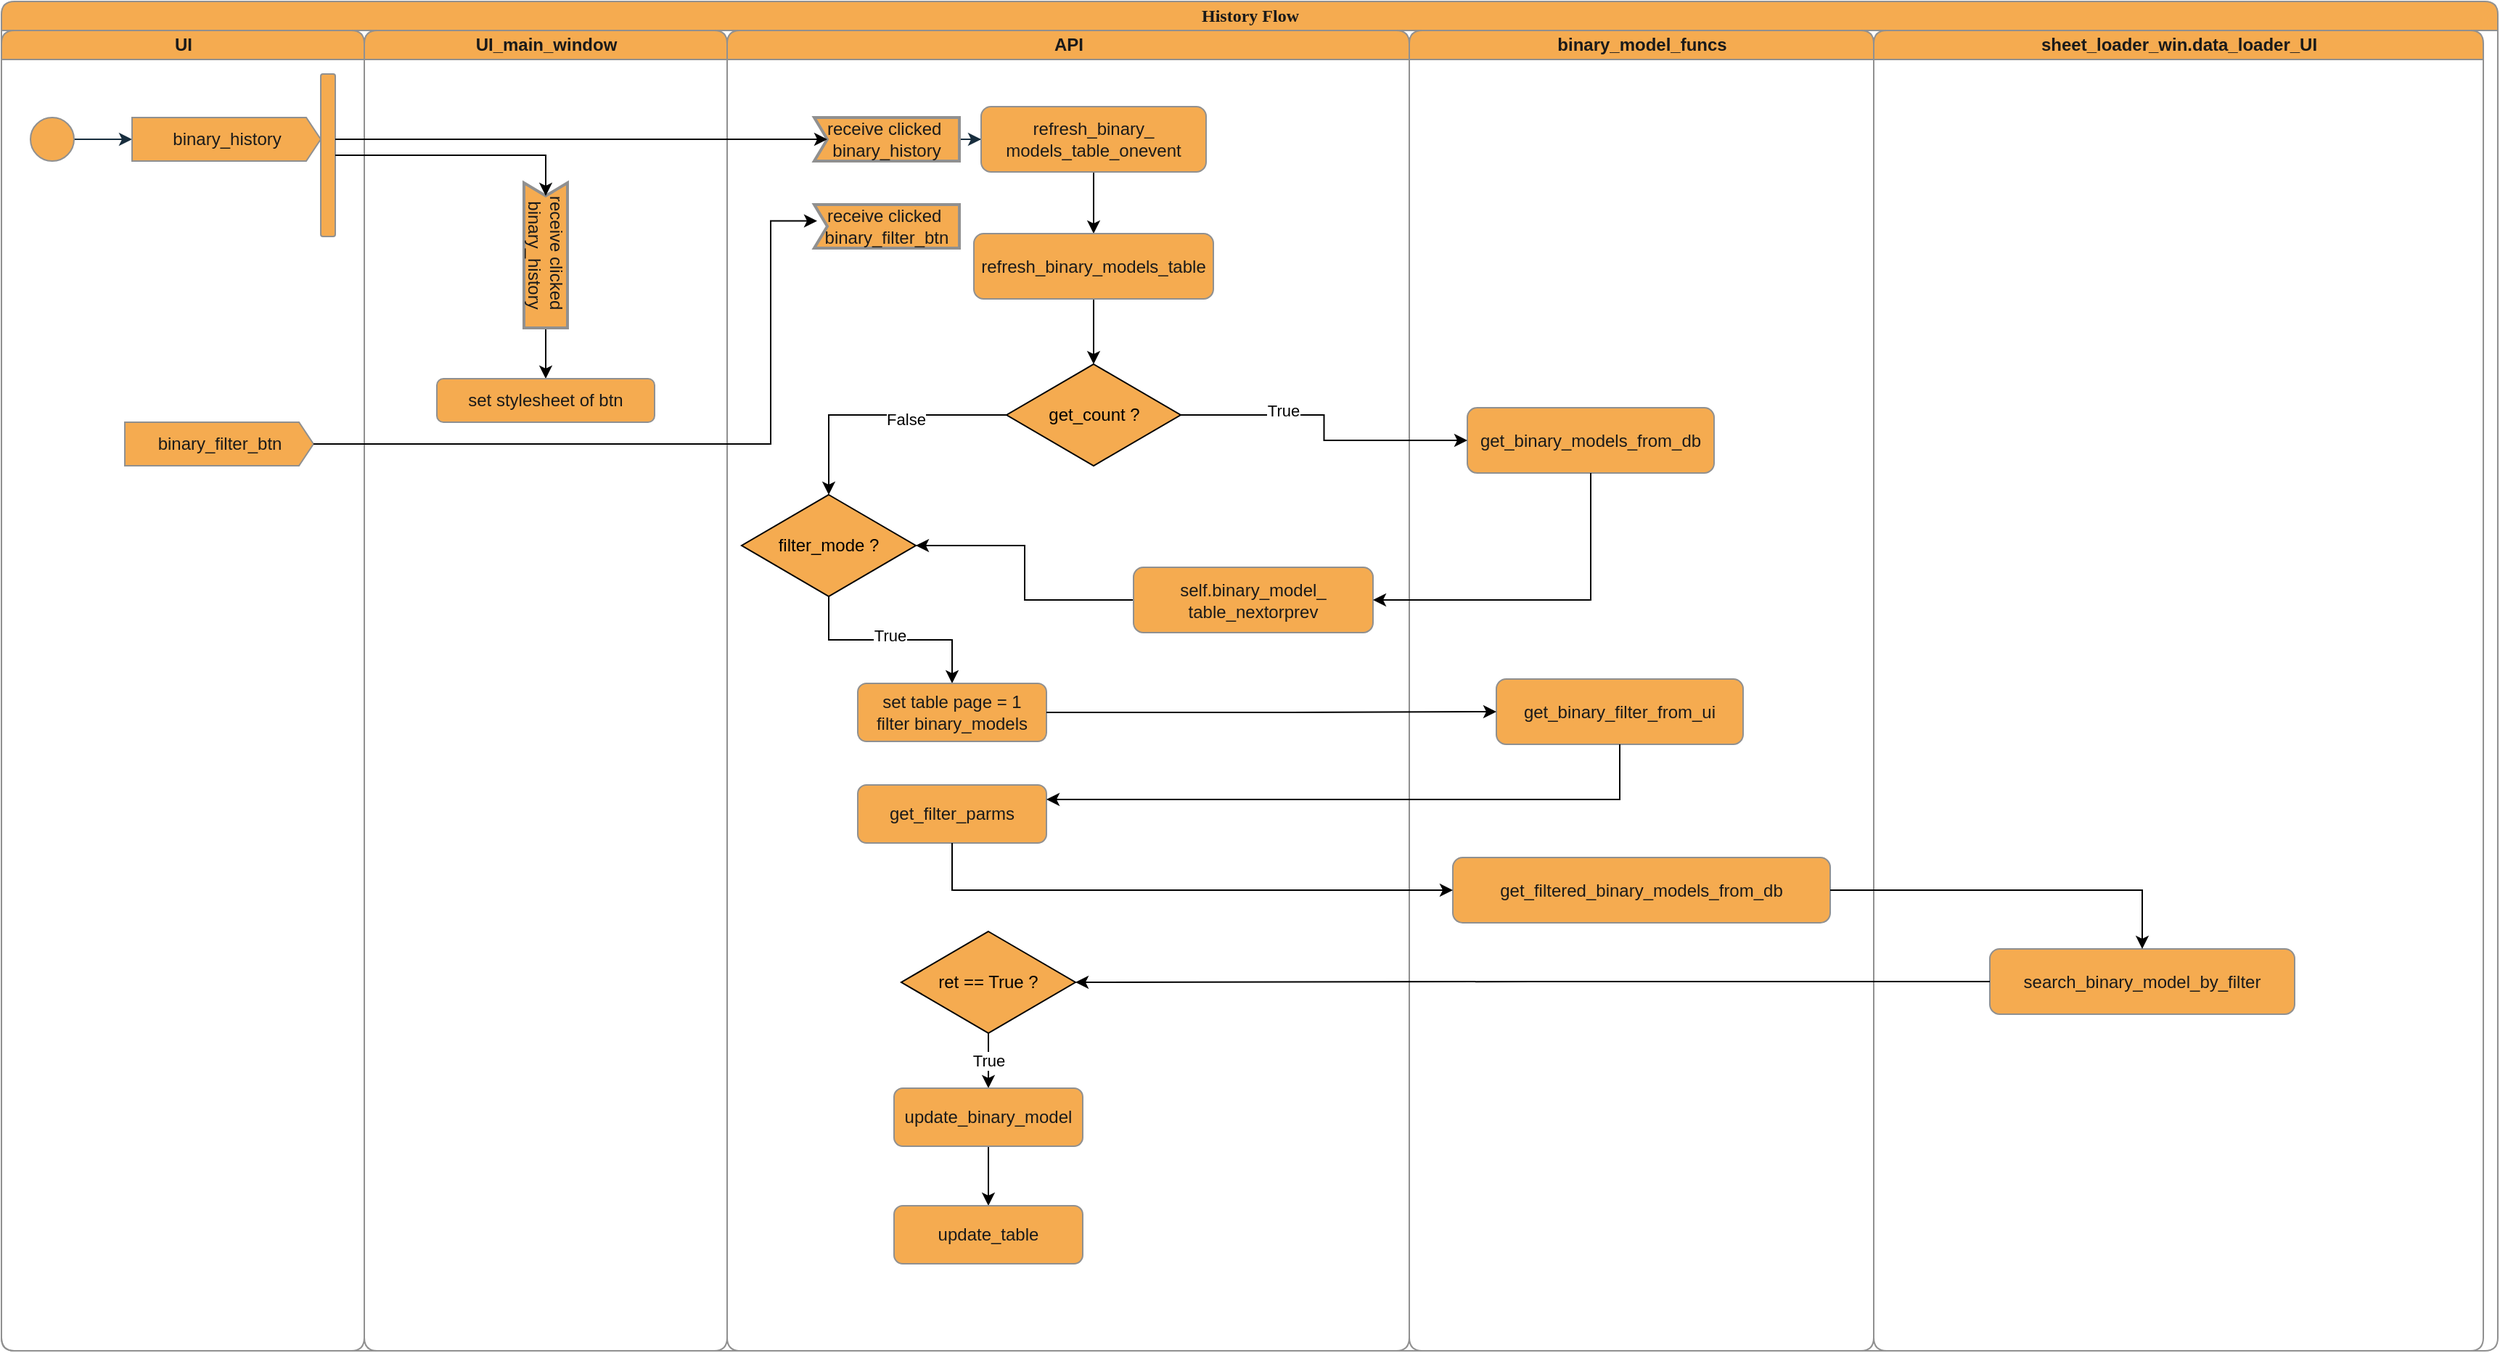 <mxfile version="21.1.4" type="device">
  <diagram name="Page-1" id="0783ab3e-0a74-02c8-0abd-f7b4e66b4bec">
    <mxGraphModel dx="4540" dy="2380" grid="1" gridSize="10" guides="1" tooltips="1" connect="1" arrows="1" fold="1" page="1" pageScale="1" pageWidth="2500" pageHeight="1400" background="none" math="0" shadow="0">
      <root>
        <mxCell id="0" />
        <mxCell id="1" parent="0" />
        <mxCell id="1c1d494c118603dd-1" value="History Flow" style="swimlane;html=1;childLayout=stackLayout;startSize=20;rounded=1;shadow=0;comic=0;labelBackgroundColor=none;strokeWidth=1;fontFamily=Verdana;fontSize=12;align=center;fillColor=#F5AB50;strokeColor=#909090;fontColor=#1A1A1A;" parent="1" vertex="1">
          <mxGeometry x="360" y="110" width="1720" height="930" as="geometry" />
        </mxCell>
        <mxCell id="1c1d494c118603dd-2" value="UI" style="swimlane;html=1;startSize=20;labelBackgroundColor=none;fillColor=#F5AB50;strokeColor=#909090;fontColor=#1A1A1A;rounded=1;" parent="1c1d494c118603dd-1" vertex="1">
          <mxGeometry y="20" width="250" height="910" as="geometry">
            <mxRectangle y="20" width="40" height="2770" as="alternateBounds" />
          </mxGeometry>
        </mxCell>
        <mxCell id="0ttMGwkUPAn2IfLDutRi-9" style="edgeStyle=orthogonalEdgeStyle;rounded=1;orthogonalLoop=1;jettySize=auto;html=1;strokeColor=#182E3E;fontColor=default;labelBackgroundColor=none;" parent="1c1d494c118603dd-2" source="60571a20871a0731-4" target="0ttMGwkUPAn2IfLDutRi-3" edge="1">
          <mxGeometry relative="1" as="geometry">
            <Array as="points">
              <mxPoint x="90" y="75" />
            </Array>
          </mxGeometry>
        </mxCell>
        <mxCell id="60571a20871a0731-4" value="" style="ellipse;whiteSpace=wrap;html=1;rounded=1;shadow=0;comic=0;labelBackgroundColor=none;strokeWidth=1;fillColor=#F5AB50;fontFamily=Verdana;fontSize=12;align=center;strokeColor=#909090;fontColor=#1A1A1A;" parent="1c1d494c118603dd-2" vertex="1">
          <mxGeometry x="20" y="60" width="30" height="30" as="geometry" />
        </mxCell>
        <mxCell id="0ttMGwkUPAn2IfLDutRi-3" value="binary_history" style="html=1;shadow=0;dashed=0;align=center;verticalAlign=middle;shape=mxgraph.arrows2.arrow;dy=0;dx=10;notch=0;labelBackgroundColor=none;fillColor=#F5AB50;strokeColor=#909090;fontColor=#1A1A1A;rounded=1;" parent="1c1d494c118603dd-2" vertex="1">
          <mxGeometry x="90" y="60" width="130" height="30" as="geometry" />
        </mxCell>
        <mxCell id="LzMdF5yWvqr9AUWOiEUe-1" value="" style="whiteSpace=wrap;html=1;rounded=1;shadow=0;comic=0;labelBackgroundColor=none;strokeWidth=1;fillColor=#F5AB50;fontFamily=Verdana;fontSize=12;align=center;rotation=0;direction=north;strokeColor=#909090;fontColor=#1A1A1A;" parent="1c1d494c118603dd-2" vertex="1">
          <mxGeometry x="220" y="30" width="10" height="112" as="geometry" />
        </mxCell>
        <mxCell id="ZyaZuUTQX9E7n-YZ997y-89" value="binary_filter_btn" style="html=1;shadow=0;dashed=0;align=center;verticalAlign=middle;shape=mxgraph.arrows2.arrow;dy=0;dx=10;notch=0;labelBackgroundColor=none;fillColor=#F5AB50;strokeColor=#909090;fontColor=#1A1A1A;rounded=1;" parent="1c1d494c118603dd-2" vertex="1">
          <mxGeometry x="85" y="270" width="130" height="30" as="geometry" />
        </mxCell>
        <mxCell id="1c1d494c118603dd-3" value="UI_main_window" style="swimlane;html=1;startSize=20;labelBackgroundColor=none;fillColor=#F5AB50;strokeColor=#909090;fontColor=#1A1A1A;rounded=1;" parent="1c1d494c118603dd-1" vertex="1">
          <mxGeometry x="250" y="20" width="250" height="910" as="geometry" />
        </mxCell>
        <mxCell id="LzMdF5yWvqr9AUWOiEUe-7" style="edgeStyle=orthogonalEdgeStyle;rounded=0;orthogonalLoop=1;jettySize=auto;html=1;" parent="1c1d494c118603dd-3" source="LzMdF5yWvqr9AUWOiEUe-3" target="0ttMGwkUPAn2IfLDutRi-56" edge="1">
          <mxGeometry relative="1" as="geometry" />
        </mxCell>
        <mxCell id="LzMdF5yWvqr9AUWOiEUe-3" value="receive clicked&amp;nbsp;&lt;br&gt;binary_history" style="html=1;shape=mxgraph.sysml.accEvent;strokeWidth=2;whiteSpace=wrap;align=center;strokeColor=#909090;fontColor=#1A1A1A;fillColor=#F5AB50;labelBackgroundColor=none;rounded=1;rotation=90;" parent="1c1d494c118603dd-3" vertex="1">
          <mxGeometry x="75" y="140" width="100" height="30" as="geometry" />
        </mxCell>
        <mxCell id="0ttMGwkUPAn2IfLDutRi-56" value="set stylesheet of btn" style="rounded=1;whiteSpace=wrap;html=1;strokeColor=#909090;fontColor=#1A1A1A;fillColor=#F5AB50;labelBackgroundColor=none;" parent="1c1d494c118603dd-3" vertex="1">
          <mxGeometry x="50" y="240" width="150" height="30" as="geometry" />
        </mxCell>
        <mxCell id="iVWesP0wvM5eVoUu-c5u-1" value="API" style="swimlane;html=1;startSize=20;labelBackgroundColor=none;fillColor=#F5AB50;strokeColor=#909090;fontColor=#1A1A1A;rounded=1;" parent="1c1d494c118603dd-1" vertex="1">
          <mxGeometry x="500" y="20" width="470" height="910" as="geometry" />
        </mxCell>
        <mxCell id="0ttMGwkUPAn2IfLDutRi-30" value="" style="edgeStyle=orthogonalEdgeStyle;rounded=1;orthogonalLoop=1;jettySize=auto;html=1;strokeColor=#182E3E;fontColor=default;labelBackgroundColor=none;" parent="iVWesP0wvM5eVoUu-c5u-1" source="0ttMGwkUPAn2IfLDutRi-20" target="0ttMGwkUPAn2IfLDutRi-29" edge="1">
          <mxGeometry relative="1" as="geometry" />
        </mxCell>
        <mxCell id="0ttMGwkUPAn2IfLDutRi-20" value="receive clicked&amp;nbsp;&lt;br&gt;binary_history" style="html=1;shape=mxgraph.sysml.accEvent;strokeWidth=2;whiteSpace=wrap;align=center;strokeColor=#909090;fontColor=#1A1A1A;fillColor=#F5AB50;labelBackgroundColor=none;rounded=1;" parent="iVWesP0wvM5eVoUu-c5u-1" vertex="1">
          <mxGeometry x="60" y="60" width="100" height="30" as="geometry" />
        </mxCell>
        <mxCell id="ZyaZuUTQX9E7n-YZ997y-1" style="edgeStyle=orthogonalEdgeStyle;rounded=0;orthogonalLoop=1;jettySize=auto;html=1;entryX=0.5;entryY=0;entryDx=0;entryDy=0;" parent="iVWesP0wvM5eVoUu-c5u-1" source="0ttMGwkUPAn2IfLDutRi-29" target="LzMdF5yWvqr9AUWOiEUe-11" edge="1">
          <mxGeometry relative="1" as="geometry" />
        </mxCell>
        <mxCell id="0ttMGwkUPAn2IfLDutRi-29" value="refresh_binary_&lt;br&gt;models_table_onevent" style="rounded=1;whiteSpace=wrap;html=1;strokeColor=#909090;fontColor=#1A1A1A;fillColor=#F5AB50;labelBackgroundColor=none;" parent="iVWesP0wvM5eVoUu-c5u-1" vertex="1">
          <mxGeometry x="175" y="52.5" width="155" height="45" as="geometry" />
        </mxCell>
        <mxCell id="ZyaZuUTQX9E7n-YZ997y-5" style="edgeStyle=orthogonalEdgeStyle;rounded=0;orthogonalLoop=1;jettySize=auto;html=1;entryX=0.5;entryY=0;entryDx=0;entryDy=0;" parent="iVWesP0wvM5eVoUu-c5u-1" source="LzMdF5yWvqr9AUWOiEUe-11" target="ZyaZuUTQX9E7n-YZ997y-6" edge="1">
          <mxGeometry relative="1" as="geometry">
            <mxPoint x="252.5" y="230" as="targetPoint" />
          </mxGeometry>
        </mxCell>
        <mxCell id="LzMdF5yWvqr9AUWOiEUe-11" value="refresh_binary_models_table" style="rounded=1;whiteSpace=wrap;html=1;strokeColor=#909090;fontColor=#1A1A1A;fillColor=#F5AB50;labelBackgroundColor=none;" parent="iVWesP0wvM5eVoUu-c5u-1" vertex="1">
          <mxGeometry x="170" y="140" width="165" height="45" as="geometry" />
        </mxCell>
        <mxCell id="ZyaZuUTQX9E7n-YZ997y-12" style="edgeStyle=orthogonalEdgeStyle;rounded=0;orthogonalLoop=1;jettySize=auto;html=1;entryX=0.5;entryY=0;entryDx=0;entryDy=0;" parent="iVWesP0wvM5eVoUu-c5u-1" source="ZyaZuUTQX9E7n-YZ997y-6" target="ZyaZuUTQX9E7n-YZ997y-13" edge="1">
          <mxGeometry relative="1" as="geometry">
            <mxPoint x="90" y="320" as="targetPoint" />
          </mxGeometry>
        </mxCell>
        <mxCell id="ZyaZuUTQX9E7n-YZ997y-14" value="False" style="edgeLabel;html=1;align=center;verticalAlign=middle;resizable=0;points=[];" parent="ZyaZuUTQX9E7n-YZ997y-12" vertex="1" connectable="0">
          <mxGeometry x="-0.216" y="3" relative="1" as="geometry">
            <mxPoint as="offset" />
          </mxGeometry>
        </mxCell>
        <mxCell id="ZyaZuUTQX9E7n-YZ997y-6" value="get_count ?" style="rhombus;whiteSpace=wrap;html=1;fillColor=#f5ab50;" parent="iVWesP0wvM5eVoUu-c5u-1" vertex="1">
          <mxGeometry x="192.5" y="230" width="120" height="70" as="geometry" />
        </mxCell>
        <mxCell id="ZyaZuUTQX9E7n-YZ997y-15" style="edgeStyle=orthogonalEdgeStyle;rounded=0;orthogonalLoop=1;jettySize=auto;html=1;entryX=1;entryY=0.5;entryDx=0;entryDy=0;" parent="iVWesP0wvM5eVoUu-c5u-1" source="ZyaZuUTQX9E7n-YZ997y-10" target="ZyaZuUTQX9E7n-YZ997y-13" edge="1">
          <mxGeometry relative="1" as="geometry" />
        </mxCell>
        <mxCell id="ZyaZuUTQX9E7n-YZ997y-10" value="self.binary_model_&lt;br&gt;table_nextorprev" style="rounded=1;whiteSpace=wrap;html=1;strokeColor=#909090;fontColor=#1A1A1A;fillColor=#F5AB50;labelBackgroundColor=none;" parent="iVWesP0wvM5eVoUu-c5u-1" vertex="1">
          <mxGeometry x="280" y="370" width="165" height="45" as="geometry" />
        </mxCell>
        <mxCell id="ZyaZuUTQX9E7n-YZ997y-16" style="edgeStyle=orthogonalEdgeStyle;rounded=0;orthogonalLoop=1;jettySize=auto;html=1;entryX=0.5;entryY=0;entryDx=0;entryDy=0;" parent="iVWesP0wvM5eVoUu-c5u-1" source="ZyaZuUTQX9E7n-YZ997y-13" target="ZyaZuUTQX9E7n-YZ997y-17" edge="1">
          <mxGeometry relative="1" as="geometry">
            <mxPoint x="70" y="440" as="targetPoint" />
          </mxGeometry>
        </mxCell>
        <mxCell id="ZyaZuUTQX9E7n-YZ997y-18" value="True" style="edgeLabel;html=1;align=center;verticalAlign=middle;resizable=0;points=[];" parent="ZyaZuUTQX9E7n-YZ997y-16" vertex="1" connectable="0">
          <mxGeometry x="-0.005" y="3" relative="1" as="geometry">
            <mxPoint as="offset" />
          </mxGeometry>
        </mxCell>
        <mxCell id="ZyaZuUTQX9E7n-YZ997y-13" value="filter_mode ?" style="rhombus;whiteSpace=wrap;html=1;fillColor=#f5ab50;" parent="iVWesP0wvM5eVoUu-c5u-1" vertex="1">
          <mxGeometry x="10" y="320" width="120" height="70" as="geometry" />
        </mxCell>
        <mxCell id="ZyaZuUTQX9E7n-YZ997y-17" value="set table page = 1&lt;br&gt;filter binary_models" style="rounded=1;whiteSpace=wrap;html=1;strokeColor=#909090;fontColor=#1A1A1A;fillColor=#F5AB50;labelBackgroundColor=none;" parent="iVWesP0wvM5eVoUu-c5u-1" vertex="1">
          <mxGeometry x="90" y="450" width="130" height="40" as="geometry" />
        </mxCell>
        <mxCell id="ZyaZuUTQX9E7n-YZ997y-75" value="get_filter_parms" style="rounded=1;whiteSpace=wrap;html=1;strokeColor=#909090;fontColor=#1A1A1A;fillColor=#F5AB50;labelBackgroundColor=none;" parent="iVWesP0wvM5eVoUu-c5u-1" vertex="1">
          <mxGeometry x="90" y="520" width="130" height="40" as="geometry" />
        </mxCell>
        <mxCell id="ZyaZuUTQX9E7n-YZ997y-86" value="True" style="edgeStyle=orthogonalEdgeStyle;rounded=0;orthogonalLoop=1;jettySize=auto;html=1;" parent="iVWesP0wvM5eVoUu-c5u-1" source="ZyaZuUTQX9E7n-YZ997y-84" target="ZyaZuUTQX9E7n-YZ997y-85" edge="1">
          <mxGeometry relative="1" as="geometry" />
        </mxCell>
        <mxCell id="ZyaZuUTQX9E7n-YZ997y-84" value="ret == True ?" style="rhombus;whiteSpace=wrap;html=1;fillColor=#f5ab50;" parent="iVWesP0wvM5eVoUu-c5u-1" vertex="1">
          <mxGeometry x="120" y="621" width="120" height="70" as="geometry" />
        </mxCell>
        <mxCell id="ZyaZuUTQX9E7n-YZ997y-88" style="edgeStyle=orthogonalEdgeStyle;rounded=0;orthogonalLoop=1;jettySize=auto;html=1;" parent="iVWesP0wvM5eVoUu-c5u-1" source="ZyaZuUTQX9E7n-YZ997y-85" target="ZyaZuUTQX9E7n-YZ997y-87" edge="1">
          <mxGeometry relative="1" as="geometry" />
        </mxCell>
        <mxCell id="ZyaZuUTQX9E7n-YZ997y-85" value="update_binary_model" style="rounded=1;whiteSpace=wrap;html=1;strokeColor=#909090;fontColor=#1A1A1A;fillColor=#F5AB50;labelBackgroundColor=none;" parent="iVWesP0wvM5eVoUu-c5u-1" vertex="1">
          <mxGeometry x="115" y="729" width="130" height="40" as="geometry" />
        </mxCell>
        <mxCell id="ZyaZuUTQX9E7n-YZ997y-87" value="update_table" style="rounded=1;whiteSpace=wrap;html=1;strokeColor=#909090;fontColor=#1A1A1A;fillColor=#F5AB50;labelBackgroundColor=none;" parent="iVWesP0wvM5eVoUu-c5u-1" vertex="1">
          <mxGeometry x="115" y="810" width="130" height="40" as="geometry" />
        </mxCell>
        <mxCell id="ZyaZuUTQX9E7n-YZ997y-91" value="receive clicked&amp;nbsp;&lt;br&gt;binary_filter_btn" style="html=1;shape=mxgraph.sysml.accEvent;strokeWidth=2;whiteSpace=wrap;align=center;strokeColor=#909090;fontColor=#1A1A1A;fillColor=#F5AB50;labelBackgroundColor=none;rounded=1;" parent="iVWesP0wvM5eVoUu-c5u-1" vertex="1">
          <mxGeometry x="60" y="120" width="100" height="30" as="geometry" />
        </mxCell>
        <mxCell id="LzMdF5yWvqr9AUWOiEUe-51" value="binary_model_funcs" style="swimlane;html=1;startSize=20;labelBackgroundColor=none;fillColor=#F5AB50;strokeColor=#909090;fontColor=#1A1A1A;rounded=1;" parent="1c1d494c118603dd-1" vertex="1">
          <mxGeometry x="970" y="20" width="320" height="910" as="geometry">
            <mxRectangle y="20" width="40" height="2770" as="alternateBounds" />
          </mxGeometry>
        </mxCell>
        <mxCell id="ZyaZuUTQX9E7n-YZ997y-2" value="get_binary_models_from_db" style="rounded=1;whiteSpace=wrap;html=1;strokeColor=#909090;fontColor=#1A1A1A;fillColor=#F5AB50;labelBackgroundColor=none;" parent="LzMdF5yWvqr9AUWOiEUe-51" vertex="1">
          <mxGeometry x="40" y="260" width="170" height="45" as="geometry" />
        </mxCell>
        <mxCell id="ZyaZuUTQX9E7n-YZ997y-20" value="get_binary_filter_from_ui" style="rounded=1;whiteSpace=wrap;html=1;strokeColor=#909090;fontColor=#1A1A1A;fillColor=#F5AB50;labelBackgroundColor=none;" parent="LzMdF5yWvqr9AUWOiEUe-51" vertex="1">
          <mxGeometry x="60" y="447" width="170" height="45" as="geometry" />
        </mxCell>
        <mxCell id="ZyaZuUTQX9E7n-YZ997y-78" value="get_filtered_binary_models_from_db" style="rounded=1;whiteSpace=wrap;html=1;strokeColor=#909090;fontColor=#1A1A1A;fillColor=#F5AB50;labelBackgroundColor=none;" parent="LzMdF5yWvqr9AUWOiEUe-51" vertex="1">
          <mxGeometry x="30" y="570" width="260" height="45" as="geometry" />
        </mxCell>
        <mxCell id="1c1d494c118603dd-4" value="sheet_loader_win.data_loader_UI" style="swimlane;html=1;startSize=20;labelBackgroundColor=none;fillColor=#F5AB50;strokeColor=#909090;fontColor=#1A1A1A;rounded=1;" parent="1c1d494c118603dd-1" vertex="1">
          <mxGeometry x="1290" y="20" width="420" height="910" as="geometry" />
        </mxCell>
        <mxCell id="ZyaZuUTQX9E7n-YZ997y-80" value="search_binary_model_by_filter" style="rounded=1;whiteSpace=wrap;html=1;strokeColor=#909090;fontColor=#1A1A1A;fillColor=#F5AB50;labelBackgroundColor=none;" parent="1c1d494c118603dd-4" vertex="1">
          <mxGeometry x="80" y="633" width="210" height="45" as="geometry" />
        </mxCell>
        <mxCell id="LzMdF5yWvqr9AUWOiEUe-4" style="edgeStyle=orthogonalEdgeStyle;rounded=0;orthogonalLoop=1;jettySize=auto;html=1;entryX=0;entryY=0.5;entryDx=9;entryDy=0;entryPerimeter=0;" parent="1c1d494c118603dd-1" source="LzMdF5yWvqr9AUWOiEUe-1" target="0ttMGwkUPAn2IfLDutRi-20" edge="1">
          <mxGeometry relative="1" as="geometry">
            <Array as="points">
              <mxPoint x="300" y="95" />
              <mxPoint x="300" y="95" />
            </Array>
          </mxGeometry>
        </mxCell>
        <mxCell id="LzMdF5yWvqr9AUWOiEUe-5" style="edgeStyle=orthogonalEdgeStyle;rounded=0;orthogonalLoop=1;jettySize=auto;html=1;entryX=0;entryY=0.5;entryDx=9;entryDy=0;entryPerimeter=0;" parent="1c1d494c118603dd-1" source="LzMdF5yWvqr9AUWOiEUe-1" target="LzMdF5yWvqr9AUWOiEUe-3" edge="1">
          <mxGeometry relative="1" as="geometry">
            <Array as="points">
              <mxPoint x="375" y="106" />
            </Array>
          </mxGeometry>
        </mxCell>
        <mxCell id="ZyaZuUTQX9E7n-YZ997y-7" style="edgeStyle=orthogonalEdgeStyle;rounded=0;orthogonalLoop=1;jettySize=auto;html=1;entryX=0;entryY=0.5;entryDx=0;entryDy=0;" parent="1c1d494c118603dd-1" source="ZyaZuUTQX9E7n-YZ997y-6" target="ZyaZuUTQX9E7n-YZ997y-2" edge="1">
          <mxGeometry relative="1" as="geometry" />
        </mxCell>
        <mxCell id="ZyaZuUTQX9E7n-YZ997y-8" value="True" style="edgeLabel;html=1;align=center;verticalAlign=middle;resizable=0;points=[];" parent="ZyaZuUTQX9E7n-YZ997y-7" vertex="1" connectable="0">
          <mxGeometry x="-0.35" y="3" relative="1" as="geometry">
            <mxPoint as="offset" />
          </mxGeometry>
        </mxCell>
        <mxCell id="ZyaZuUTQX9E7n-YZ997y-11" style="edgeStyle=orthogonalEdgeStyle;rounded=0;orthogonalLoop=1;jettySize=auto;html=1;entryX=1;entryY=0.5;entryDx=0;entryDy=0;" parent="1c1d494c118603dd-1" source="ZyaZuUTQX9E7n-YZ997y-2" target="ZyaZuUTQX9E7n-YZ997y-10" edge="1">
          <mxGeometry relative="1" as="geometry">
            <Array as="points">
              <mxPoint x="1095" y="413" />
            </Array>
          </mxGeometry>
        </mxCell>
        <mxCell id="ZyaZuUTQX9E7n-YZ997y-21" style="edgeStyle=orthogonalEdgeStyle;rounded=0;orthogonalLoop=1;jettySize=auto;html=1;entryX=0;entryY=0.5;entryDx=0;entryDy=0;" parent="1c1d494c118603dd-1" source="ZyaZuUTQX9E7n-YZ997y-17" target="ZyaZuUTQX9E7n-YZ997y-20" edge="1">
          <mxGeometry relative="1" as="geometry" />
        </mxCell>
        <mxCell id="ZyaZuUTQX9E7n-YZ997y-76" style="edgeStyle=orthogonalEdgeStyle;rounded=0;orthogonalLoop=1;jettySize=auto;html=1;entryX=1;entryY=0.25;entryDx=0;entryDy=0;" parent="1c1d494c118603dd-1" source="ZyaZuUTQX9E7n-YZ997y-20" target="ZyaZuUTQX9E7n-YZ997y-75" edge="1">
          <mxGeometry relative="1" as="geometry">
            <Array as="points">
              <mxPoint x="1115" y="550" />
            </Array>
          </mxGeometry>
        </mxCell>
        <mxCell id="ZyaZuUTQX9E7n-YZ997y-79" style="edgeStyle=orthogonalEdgeStyle;rounded=0;orthogonalLoop=1;jettySize=auto;html=1;entryX=0;entryY=0.5;entryDx=0;entryDy=0;" parent="1c1d494c118603dd-1" source="ZyaZuUTQX9E7n-YZ997y-75" target="ZyaZuUTQX9E7n-YZ997y-78" edge="1">
          <mxGeometry relative="1" as="geometry">
            <Array as="points">
              <mxPoint x="655" y="613" />
            </Array>
          </mxGeometry>
        </mxCell>
        <mxCell id="ZyaZuUTQX9E7n-YZ997y-81" style="edgeStyle=orthogonalEdgeStyle;rounded=0;orthogonalLoop=1;jettySize=auto;html=1;entryX=0.5;entryY=0;entryDx=0;entryDy=0;" parent="1c1d494c118603dd-1" source="ZyaZuUTQX9E7n-YZ997y-78" target="ZyaZuUTQX9E7n-YZ997y-80" edge="1">
          <mxGeometry relative="1" as="geometry" />
        </mxCell>
        <mxCell id="ZyaZuUTQX9E7n-YZ997y-82" style="edgeStyle=orthogonalEdgeStyle;rounded=0;orthogonalLoop=1;jettySize=auto;html=1;" parent="1c1d494c118603dd-1" source="ZyaZuUTQX9E7n-YZ997y-80" target="ZyaZuUTQX9E7n-YZ997y-84" edge="1">
          <mxGeometry relative="1" as="geometry">
            <mxPoint x="760" y="675.5" as="targetPoint" />
          </mxGeometry>
        </mxCell>
        <mxCell id="ZyaZuUTQX9E7n-YZ997y-90" style="edgeStyle=orthogonalEdgeStyle;rounded=0;orthogonalLoop=1;jettySize=auto;html=1;entryX=0.02;entryY=0.375;entryDx=0;entryDy=0;entryPerimeter=0;" parent="1c1d494c118603dd-1" source="ZyaZuUTQX9E7n-YZ997y-89" target="ZyaZuUTQX9E7n-YZ997y-91" edge="1">
          <mxGeometry relative="1" as="geometry">
            <mxPoint x="160" y="420" as="targetPoint" />
            <Array as="points">
              <mxPoint x="530" y="305" />
              <mxPoint x="530" y="151" />
            </Array>
          </mxGeometry>
        </mxCell>
      </root>
    </mxGraphModel>
  </diagram>
</mxfile>
